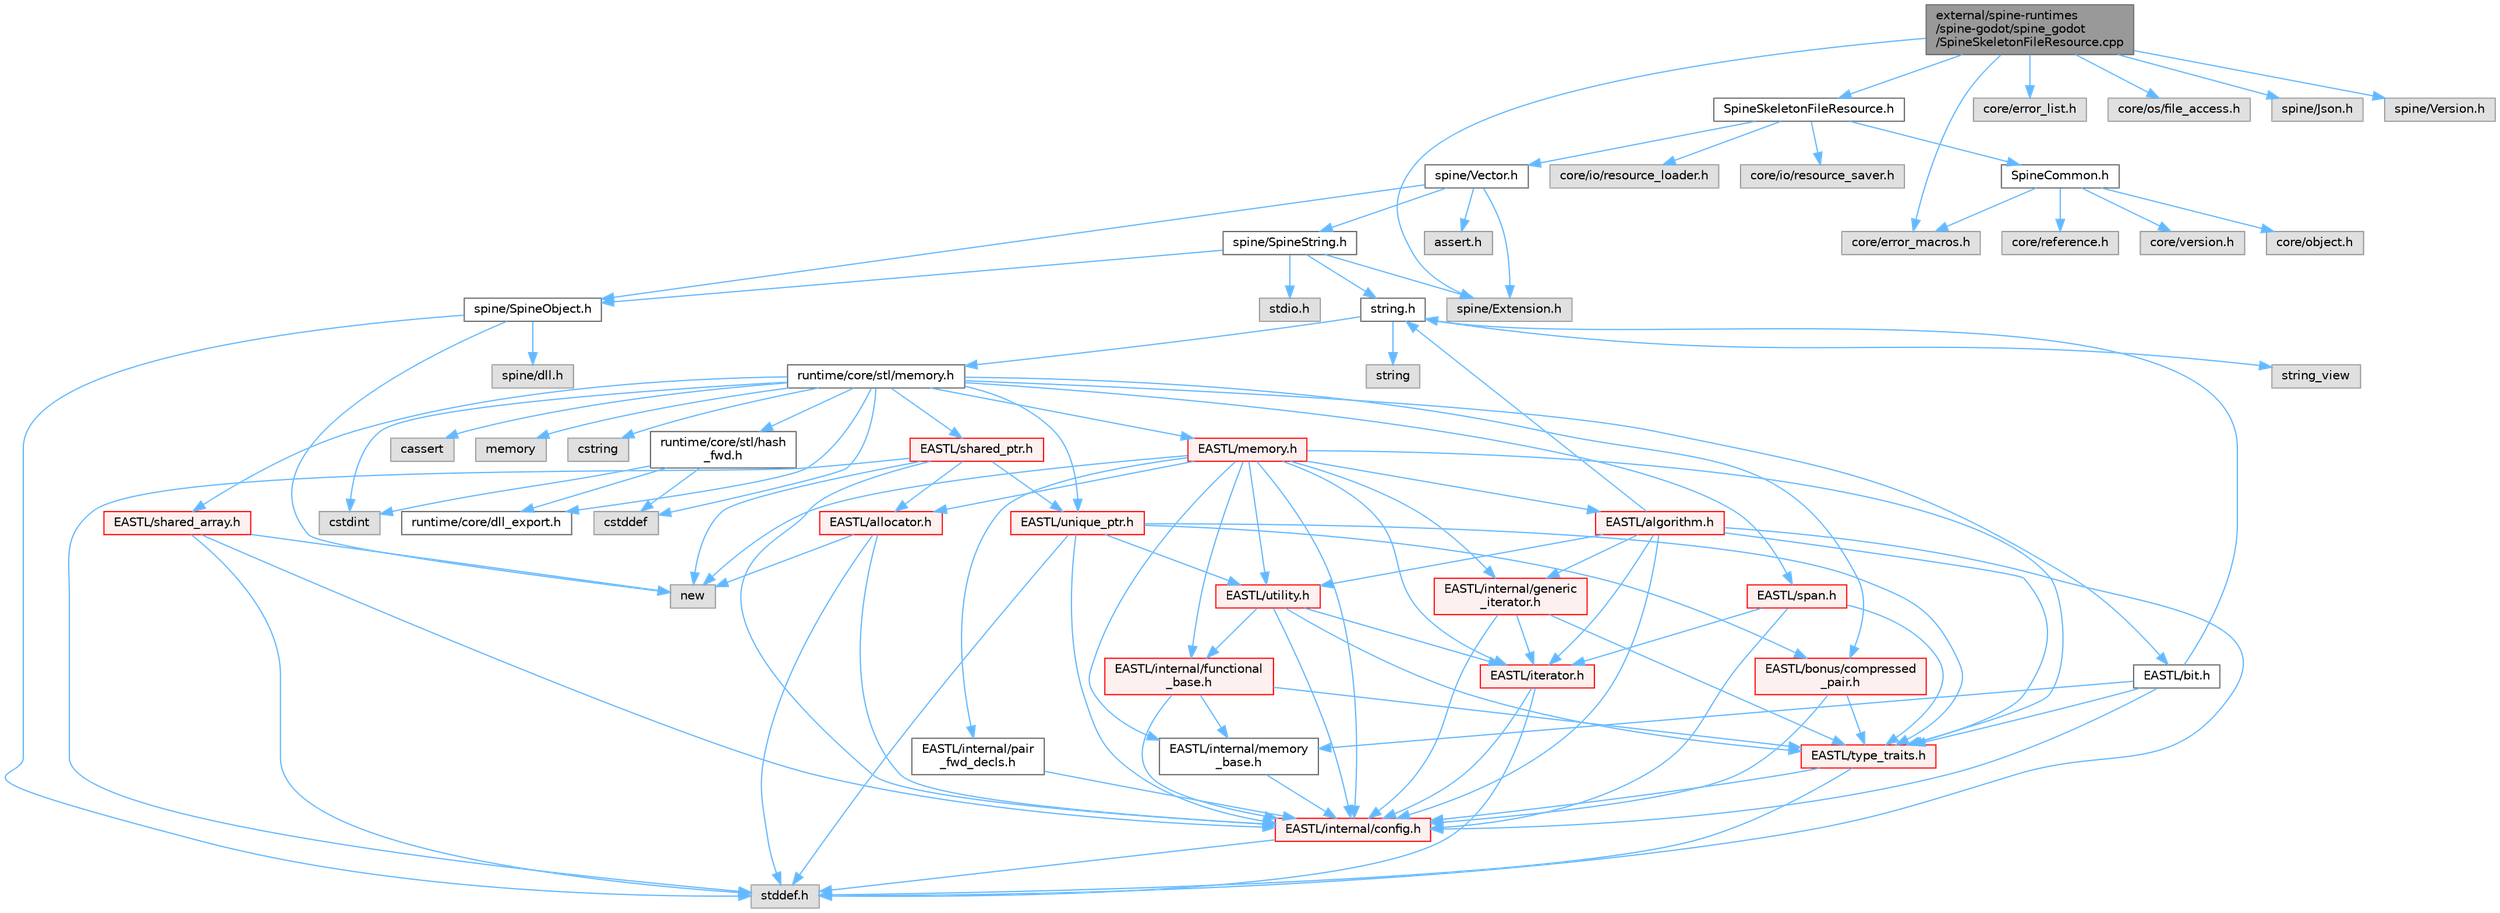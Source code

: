 digraph "external/spine-runtimes/spine-godot/spine_godot/SpineSkeletonFileResource.cpp"
{
 // LATEX_PDF_SIZE
  bgcolor="transparent";
  edge [fontname=Helvetica,fontsize=10,labelfontname=Helvetica,labelfontsize=10];
  node [fontname=Helvetica,fontsize=10,shape=box,height=0.2,width=0.4];
  Node1 [id="Node000001",label="external/spine-runtimes\l/spine-godot/spine_godot\l/SpineSkeletonFileResource.cpp",height=0.2,width=0.4,color="gray40", fillcolor="grey60", style="filled", fontcolor="black",tooltip=" "];
  Node1 -> Node2 [id="edge1_Node000001_Node000002",color="steelblue1",style="solid",tooltip=" "];
  Node2 [id="Node000002",label="SpineSkeletonFileResource.h",height=0.2,width=0.4,color="grey40", fillcolor="white", style="filled",URL="$_spine_skeleton_file_resource_8h.html",tooltip=" "];
  Node2 -> Node3 [id="edge2_Node000002_Node000003",color="steelblue1",style="solid",tooltip=" "];
  Node3 [id="Node000003",label="SpineCommon.h",height=0.2,width=0.4,color="grey40", fillcolor="white", style="filled",URL="$_spine_common_8h.html",tooltip=" "];
  Node3 -> Node4 [id="edge3_Node000003_Node000004",color="steelblue1",style="solid",tooltip=" "];
  Node4 [id="Node000004",label="core/version.h",height=0.2,width=0.4,color="grey60", fillcolor="#E0E0E0", style="filled",tooltip=" "];
  Node3 -> Node5 [id="edge4_Node000003_Node000005",color="steelblue1",style="solid",tooltip=" "];
  Node5 [id="Node000005",label="core/object.h",height=0.2,width=0.4,color="grey60", fillcolor="#E0E0E0", style="filled",tooltip=" "];
  Node3 -> Node6 [id="edge5_Node000003_Node000006",color="steelblue1",style="solid",tooltip=" "];
  Node6 [id="Node000006",label="core/reference.h",height=0.2,width=0.4,color="grey60", fillcolor="#E0E0E0", style="filled",tooltip=" "];
  Node3 -> Node7 [id="edge6_Node000003_Node000007",color="steelblue1",style="solid",tooltip=" "];
  Node7 [id="Node000007",label="core/error_macros.h",height=0.2,width=0.4,color="grey60", fillcolor="#E0E0E0", style="filled",tooltip=" "];
  Node2 -> Node8 [id="edge7_Node000002_Node000008",color="steelblue1",style="solid",tooltip=" "];
  Node8 [id="Node000008",label="core/io/resource_loader.h",height=0.2,width=0.4,color="grey60", fillcolor="#E0E0E0", style="filled",tooltip=" "];
  Node2 -> Node9 [id="edge8_Node000002_Node000009",color="steelblue1",style="solid",tooltip=" "];
  Node9 [id="Node000009",label="core/io/resource_saver.h",height=0.2,width=0.4,color="grey60", fillcolor="#E0E0E0", style="filled",tooltip=" "];
  Node2 -> Node10 [id="edge9_Node000002_Node000010",color="steelblue1",style="solid",tooltip=" "];
  Node10 [id="Node000010",label="spine/Vector.h",height=0.2,width=0.4,color="grey40", fillcolor="white", style="filled",URL="$external_2spine-runtimes_2spine-cpp_2spine-cpp_2include_2spine_2vector_8h.html",tooltip=" "];
  Node10 -> Node11 [id="edge10_Node000010_Node000011",color="steelblue1",style="solid",tooltip=" "];
  Node11 [id="Node000011",label="spine/Extension.h",height=0.2,width=0.4,color="grey60", fillcolor="#E0E0E0", style="filled",tooltip=" "];
  Node10 -> Node12 [id="edge11_Node000010_Node000012",color="steelblue1",style="solid",tooltip=" "];
  Node12 [id="Node000012",label="spine/SpineObject.h",height=0.2,width=0.4,color="grey40", fillcolor="white", style="filled",URL="$_spine_object_8h.html",tooltip=" "];
  Node12 -> Node13 [id="edge12_Node000012_Node000013",color="steelblue1",style="solid",tooltip=" "];
  Node13 [id="Node000013",label="new",height=0.2,width=0.4,color="grey60", fillcolor="#E0E0E0", style="filled",tooltip=" "];
  Node12 -> Node14 [id="edge13_Node000012_Node000014",color="steelblue1",style="solid",tooltip=" "];
  Node14 [id="Node000014",label="stddef.h",height=0.2,width=0.4,color="grey60", fillcolor="#E0E0E0", style="filled",tooltip=" "];
  Node12 -> Node15 [id="edge14_Node000012_Node000015",color="steelblue1",style="solid",tooltip=" "];
  Node15 [id="Node000015",label="spine/dll.h",height=0.2,width=0.4,color="grey60", fillcolor="#E0E0E0", style="filled",tooltip=" "];
  Node10 -> Node16 [id="edge15_Node000010_Node000016",color="steelblue1",style="solid",tooltip=" "];
  Node16 [id="Node000016",label="spine/SpineString.h",height=0.2,width=0.4,color="grey40", fillcolor="white", style="filled",URL="$_spine_string_8h.html",tooltip=" "];
  Node16 -> Node12 [id="edge16_Node000016_Node000012",color="steelblue1",style="solid",tooltip=" "];
  Node16 -> Node11 [id="edge17_Node000016_Node000011",color="steelblue1",style="solid",tooltip=" "];
  Node16 -> Node17 [id="edge18_Node000016_Node000017",color="steelblue1",style="solid",tooltip=" "];
  Node17 [id="Node000017",label="string.h",height=0.2,width=0.4,color="grey40", fillcolor="white", style="filled",URL="$string_8h.html",tooltip=" "];
  Node17 -> Node18 [id="edge19_Node000017_Node000018",color="steelblue1",style="solid",tooltip=" "];
  Node18 [id="Node000018",label="string",height=0.2,width=0.4,color="grey60", fillcolor="#E0E0E0", style="filled",tooltip=" "];
  Node17 -> Node19 [id="edge20_Node000017_Node000019",color="steelblue1",style="solid",tooltip=" "];
  Node19 [id="Node000019",label="string_view",height=0.2,width=0.4,color="grey60", fillcolor="#E0E0E0", style="filled",tooltip=" "];
  Node17 -> Node20 [id="edge21_Node000017_Node000020",color="steelblue1",style="solid",tooltip=" "];
  Node20 [id="Node000020",label="runtime/core/stl/memory.h",height=0.2,width=0.4,color="grey40", fillcolor="white", style="filled",URL="$runtime_2core_2stl_2memory_8h.html",tooltip=" "];
  Node20 -> Node21 [id="edge22_Node000020_Node000021",color="steelblue1",style="solid",tooltip=" "];
  Node21 [id="Node000021",label="cstddef",height=0.2,width=0.4,color="grey60", fillcolor="#E0E0E0", style="filled",tooltip=" "];
  Node20 -> Node22 [id="edge23_Node000020_Node000022",color="steelblue1",style="solid",tooltip=" "];
  Node22 [id="Node000022",label="cstdint",height=0.2,width=0.4,color="grey60", fillcolor="#E0E0E0", style="filled",tooltip=" "];
  Node20 -> Node23 [id="edge24_Node000020_Node000023",color="steelblue1",style="solid",tooltip=" "];
  Node23 [id="Node000023",label="cassert",height=0.2,width=0.4,color="grey60", fillcolor="#E0E0E0", style="filled",tooltip=" "];
  Node20 -> Node24 [id="edge25_Node000020_Node000024",color="steelblue1",style="solid",tooltip=" "];
  Node24 [id="Node000024",label="memory",height=0.2,width=0.4,color="grey60", fillcolor="#E0E0E0", style="filled",tooltip=" "];
  Node20 -> Node25 [id="edge26_Node000020_Node000025",color="steelblue1",style="solid",tooltip=" "];
  Node25 [id="Node000025",label="cstring",height=0.2,width=0.4,color="grey60", fillcolor="#E0E0E0", style="filled",tooltip=" "];
  Node20 -> Node26 [id="edge27_Node000020_Node000026",color="steelblue1",style="solid",tooltip=" "];
  Node26 [id="Node000026",label="EASTL/bit.h",height=0.2,width=0.4,color="grey40", fillcolor="white", style="filled",URL="$bit_8h.html",tooltip=" "];
  Node26 -> Node27 [id="edge28_Node000026_Node000027",color="steelblue1",style="solid",tooltip=" "];
  Node27 [id="Node000027",label="EASTL/internal/config.h",height=0.2,width=0.4,color="red", fillcolor="#FFF0F0", style="filled",URL="$runtime_2_e_a_s_t_l_2include_2_e_a_s_t_l_2internal_2config_8h.html",tooltip=" "];
  Node27 -> Node14 [id="edge29_Node000027_Node000014",color="steelblue1",style="solid",tooltip=" "];
  Node26 -> Node35 [id="edge30_Node000026_Node000035",color="steelblue1",style="solid",tooltip=" "];
  Node35 [id="Node000035",label="EASTL/internal/memory\l_base.h",height=0.2,width=0.4,color="grey40", fillcolor="white", style="filled",URL="$memory__base_8h.html",tooltip=" "];
  Node35 -> Node27 [id="edge31_Node000035_Node000027",color="steelblue1",style="solid",tooltip=" "];
  Node26 -> Node36 [id="edge32_Node000026_Node000036",color="steelblue1",style="solid",tooltip=" "];
  Node36 [id="Node000036",label="EASTL/type_traits.h",height=0.2,width=0.4,color="red", fillcolor="#FFF0F0", style="filled",URL="$_e_a_s_t_l_2include_2_e_a_s_t_l_2type__traits_8h.html",tooltip=" "];
  Node36 -> Node27 [id="edge33_Node000036_Node000027",color="steelblue1",style="solid",tooltip=" "];
  Node36 -> Node14 [id="edge34_Node000036_Node000014",color="steelblue1",style="solid",tooltip=" "];
  Node26 -> Node17 [id="edge35_Node000026_Node000017",color="steelblue1",style="solid",tooltip=" "];
  Node20 -> Node46 [id="edge36_Node000020_Node000046",color="steelblue1",style="solid",tooltip=" "];
  Node46 [id="Node000046",label="EASTL/memory.h",height=0.2,width=0.4,color="red", fillcolor="#FFF0F0", style="filled",URL="$runtime_2_e_a_s_t_l_2include_2_e_a_s_t_l_2memory_8h.html",tooltip=" "];
  Node46 -> Node27 [id="edge37_Node000046_Node000027",color="steelblue1",style="solid",tooltip=" "];
  Node46 -> Node35 [id="edge38_Node000046_Node000035",color="steelblue1",style="solid",tooltip=" "];
  Node46 -> Node47 [id="edge39_Node000046_Node000047",color="steelblue1",style="solid",tooltip=" "];
  Node47 [id="Node000047",label="EASTL/internal/generic\l_iterator.h",height=0.2,width=0.4,color="red", fillcolor="#FFF0F0", style="filled",URL="$generic__iterator_8h.html",tooltip=" "];
  Node47 -> Node27 [id="edge40_Node000047_Node000027",color="steelblue1",style="solid",tooltip=" "];
  Node47 -> Node48 [id="edge41_Node000047_Node000048",color="steelblue1",style="solid",tooltip=" "];
  Node48 [id="Node000048",label="EASTL/iterator.h",height=0.2,width=0.4,color="red", fillcolor="#FFF0F0", style="filled",URL="$_e_a_s_t_l_2include_2_e_a_s_t_l_2iterator_8h.html",tooltip=" "];
  Node48 -> Node27 [id="edge42_Node000048_Node000027",color="steelblue1",style="solid",tooltip=" "];
  Node48 -> Node14 [id="edge43_Node000048_Node000014",color="steelblue1",style="solid",tooltip=" "];
  Node47 -> Node36 [id="edge44_Node000047_Node000036",color="steelblue1",style="solid",tooltip=" "];
  Node46 -> Node51 [id="edge45_Node000046_Node000051",color="steelblue1",style="solid",tooltip=" "];
  Node51 [id="Node000051",label="EASTL/internal/pair\l_fwd_decls.h",height=0.2,width=0.4,color="grey40", fillcolor="white", style="filled",URL="$pair__fwd__decls_8h.html",tooltip=" "];
  Node51 -> Node27 [id="edge46_Node000051_Node000027",color="steelblue1",style="solid",tooltip=" "];
  Node46 -> Node52 [id="edge47_Node000046_Node000052",color="steelblue1",style="solid",tooltip=" "];
  Node52 [id="Node000052",label="EASTL/internal/functional\l_base.h",height=0.2,width=0.4,color="red", fillcolor="#FFF0F0", style="filled",URL="$functional__base_8h.html",tooltip=" "];
  Node52 -> Node27 [id="edge48_Node000052_Node000027",color="steelblue1",style="solid",tooltip=" "];
  Node52 -> Node35 [id="edge49_Node000052_Node000035",color="steelblue1",style="solid",tooltip=" "];
  Node52 -> Node36 [id="edge50_Node000052_Node000036",color="steelblue1",style="solid",tooltip=" "];
  Node46 -> Node53 [id="edge51_Node000046_Node000053",color="steelblue1",style="solid",tooltip=" "];
  Node53 [id="Node000053",label="EASTL/algorithm.h",height=0.2,width=0.4,color="red", fillcolor="#FFF0F0", style="filled",URL="$_e_a_s_t_l_2include_2_e_a_s_t_l_2algorithm_8h.html",tooltip=" "];
  Node53 -> Node27 [id="edge52_Node000053_Node000027",color="steelblue1",style="solid",tooltip=" "];
  Node53 -> Node36 [id="edge53_Node000053_Node000036",color="steelblue1",style="solid",tooltip=" "];
  Node53 -> Node48 [id="edge54_Node000053_Node000048",color="steelblue1",style="solid",tooltip=" "];
  Node53 -> Node62 [id="edge55_Node000053_Node000062",color="steelblue1",style="solid",tooltip=" "];
  Node62 [id="Node000062",label="EASTL/utility.h",height=0.2,width=0.4,color="red", fillcolor="#FFF0F0", style="filled",URL="$runtime_2_e_a_s_t_l_2include_2_e_a_s_t_l_2utility_8h.html",tooltip=" "];
  Node62 -> Node27 [id="edge56_Node000062_Node000027",color="steelblue1",style="solid",tooltip=" "];
  Node62 -> Node36 [id="edge57_Node000062_Node000036",color="steelblue1",style="solid",tooltip=" "];
  Node62 -> Node48 [id="edge58_Node000062_Node000048",color="steelblue1",style="solid",tooltip=" "];
  Node62 -> Node52 [id="edge59_Node000062_Node000052",color="steelblue1",style="solid",tooltip=" "];
  Node53 -> Node47 [id="edge60_Node000053_Node000047",color="steelblue1",style="solid",tooltip=" "];
  Node53 -> Node14 [id="edge61_Node000053_Node000014",color="steelblue1",style="solid",tooltip=" "];
  Node53 -> Node17 [id="edge62_Node000053_Node000017",color="steelblue1",style="solid",tooltip=" "];
  Node46 -> Node36 [id="edge63_Node000046_Node000036",color="steelblue1",style="solid",tooltip=" "];
  Node46 -> Node60 [id="edge64_Node000046_Node000060",color="steelblue1",style="solid",tooltip=" "];
  Node60 [id="Node000060",label="EASTL/allocator.h",height=0.2,width=0.4,color="red", fillcolor="#FFF0F0", style="filled",URL="$runtime_2_e_a_s_t_l_2include_2_e_a_s_t_l_2allocator_8h.html",tooltip=" "];
  Node60 -> Node27 [id="edge65_Node000060_Node000027",color="steelblue1",style="solid",tooltip=" "];
  Node60 -> Node14 [id="edge66_Node000060_Node000014",color="steelblue1",style="solid",tooltip=" "];
  Node60 -> Node13 [id="edge67_Node000060_Node000013",color="steelblue1",style="solid",tooltip=" "];
  Node46 -> Node48 [id="edge68_Node000046_Node000048",color="steelblue1",style="solid",tooltip=" "];
  Node46 -> Node62 [id="edge69_Node000046_Node000062",color="steelblue1",style="solid",tooltip=" "];
  Node46 -> Node13 [id="edge70_Node000046_Node000013",color="steelblue1",style="solid",tooltip=" "];
  Node20 -> Node73 [id="edge71_Node000020_Node000073",color="steelblue1",style="solid",tooltip=" "];
  Node73 [id="Node000073",label="EASTL/shared_array.h",height=0.2,width=0.4,color="red", fillcolor="#FFF0F0", style="filled",URL="$shared__array_8h.html",tooltip=" "];
  Node73 -> Node27 [id="edge72_Node000073_Node000027",color="steelblue1",style="solid",tooltip=" "];
  Node73 -> Node13 [id="edge73_Node000073_Node000013",color="steelblue1",style="solid",tooltip=" "];
  Node73 -> Node14 [id="edge74_Node000073_Node000014",color="steelblue1",style="solid",tooltip=" "];
  Node20 -> Node76 [id="edge75_Node000020_Node000076",color="steelblue1",style="solid",tooltip=" "];
  Node76 [id="Node000076",label="EASTL/unique_ptr.h",height=0.2,width=0.4,color="red", fillcolor="#FFF0F0", style="filled",URL="$unique__ptr_8h.html",tooltip=" "];
  Node76 -> Node77 [id="edge76_Node000076_Node000077",color="steelblue1",style="solid",tooltip=" "];
  Node77 [id="Node000077",label="EASTL/bonus/compressed\l_pair.h",height=0.2,width=0.4,color="red", fillcolor="#FFF0F0", style="filled",URL="$compressed__pair_8h.html",tooltip=" "];
  Node77 -> Node27 [id="edge77_Node000077_Node000027",color="steelblue1",style="solid",tooltip=" "];
  Node77 -> Node36 [id="edge78_Node000077_Node000036",color="steelblue1",style="solid",tooltip=" "];
  Node76 -> Node27 [id="edge79_Node000076_Node000027",color="steelblue1",style="solid",tooltip=" "];
  Node76 -> Node36 [id="edge80_Node000076_Node000036",color="steelblue1",style="solid",tooltip=" "];
  Node76 -> Node62 [id="edge81_Node000076_Node000062",color="steelblue1",style="solid",tooltip=" "];
  Node76 -> Node14 [id="edge82_Node000076_Node000014",color="steelblue1",style="solid",tooltip=" "];
  Node20 -> Node79 [id="edge83_Node000020_Node000079",color="steelblue1",style="solid",tooltip=" "];
  Node79 [id="Node000079",label="EASTL/shared_ptr.h",height=0.2,width=0.4,color="red", fillcolor="#FFF0F0", style="filled",URL="$shared__ptr_8h.html",tooltip=" "];
  Node79 -> Node27 [id="edge84_Node000079_Node000027",color="steelblue1",style="solid",tooltip=" "];
  Node79 -> Node76 [id="edge85_Node000079_Node000076",color="steelblue1",style="solid",tooltip=" "];
  Node79 -> Node60 [id="edge86_Node000079_Node000060",color="steelblue1",style="solid",tooltip=" "];
  Node79 -> Node13 [id="edge87_Node000079_Node000013",color="steelblue1",style="solid",tooltip=" "];
  Node79 -> Node14 [id="edge88_Node000079_Node000014",color="steelblue1",style="solid",tooltip=" "];
  Node20 -> Node159 [id="edge89_Node000020_Node000159",color="steelblue1",style="solid",tooltip=" "];
  Node159 [id="Node000159",label="EASTL/span.h",height=0.2,width=0.4,color="red", fillcolor="#FFF0F0", style="filled",URL="$span_8h.html",tooltip=" "];
  Node159 -> Node27 [id="edge90_Node000159_Node000027",color="steelblue1",style="solid",tooltip=" "];
  Node159 -> Node36 [id="edge91_Node000159_Node000036",color="steelblue1",style="solid",tooltip=" "];
  Node159 -> Node48 [id="edge92_Node000159_Node000048",color="steelblue1",style="solid",tooltip=" "];
  Node20 -> Node77 [id="edge93_Node000020_Node000077",color="steelblue1",style="solid",tooltip=" "];
  Node20 -> Node162 [id="edge94_Node000020_Node000162",color="steelblue1",style="solid",tooltip=" "];
  Node162 [id="Node000162",label="runtime/core/dll_export.h",height=0.2,width=0.4,color="grey40", fillcolor="white", style="filled",URL="$dll__export_8h.html",tooltip=" "];
  Node20 -> Node163 [id="edge95_Node000020_Node000163",color="steelblue1",style="solid",tooltip=" "];
  Node163 [id="Node000163",label="runtime/core/stl/hash\l_fwd.h",height=0.2,width=0.4,color="grey40", fillcolor="white", style="filled",URL="$hash__fwd_8h.html",tooltip=" "];
  Node163 -> Node21 [id="edge96_Node000163_Node000021",color="steelblue1",style="solid",tooltip=" "];
  Node163 -> Node22 [id="edge97_Node000163_Node000022",color="steelblue1",style="solid",tooltip=" "];
  Node163 -> Node162 [id="edge98_Node000163_Node000162",color="steelblue1",style="solid",tooltip=" "];
  Node16 -> Node164 [id="edge99_Node000016_Node000164",color="steelblue1",style="solid",tooltip=" "];
  Node164 [id="Node000164",label="stdio.h",height=0.2,width=0.4,color="grey60", fillcolor="#E0E0E0", style="filled",tooltip=" "];
  Node10 -> Node165 [id="edge100_Node000010_Node000165",color="steelblue1",style="solid",tooltip=" "];
  Node165 [id="Node000165",label="assert.h",height=0.2,width=0.4,color="grey60", fillcolor="#E0E0E0", style="filled",tooltip=" "];
  Node1 -> Node166 [id="edge101_Node000001_Node000166",color="steelblue1",style="solid",tooltip=" "];
  Node166 [id="Node000166",label="core/error_list.h",height=0.2,width=0.4,color="grey60", fillcolor="#E0E0E0", style="filled",tooltip=" "];
  Node1 -> Node7 [id="edge102_Node000001_Node000007",color="steelblue1",style="solid",tooltip=" "];
  Node1 -> Node167 [id="edge103_Node000001_Node000167",color="steelblue1",style="solid",tooltip=" "];
  Node167 [id="Node000167",label="core/os/file_access.h",height=0.2,width=0.4,color="grey60", fillcolor="#E0E0E0", style="filled",tooltip=" "];
  Node1 -> Node168 [id="edge104_Node000001_Node000168",color="steelblue1",style="solid",tooltip=" "];
  Node168 [id="Node000168",label="spine/Json.h",height=0.2,width=0.4,color="grey60", fillcolor="#E0E0E0", style="filled",tooltip=" "];
  Node1 -> Node169 [id="edge105_Node000001_Node000169",color="steelblue1",style="solid",tooltip=" "];
  Node169 [id="Node000169",label="spine/Version.h",height=0.2,width=0.4,color="grey60", fillcolor="#E0E0E0", style="filled",tooltip=" "];
  Node1 -> Node11 [id="edge106_Node000001_Node000011",color="steelblue1",style="solid",tooltip=" "];
}
